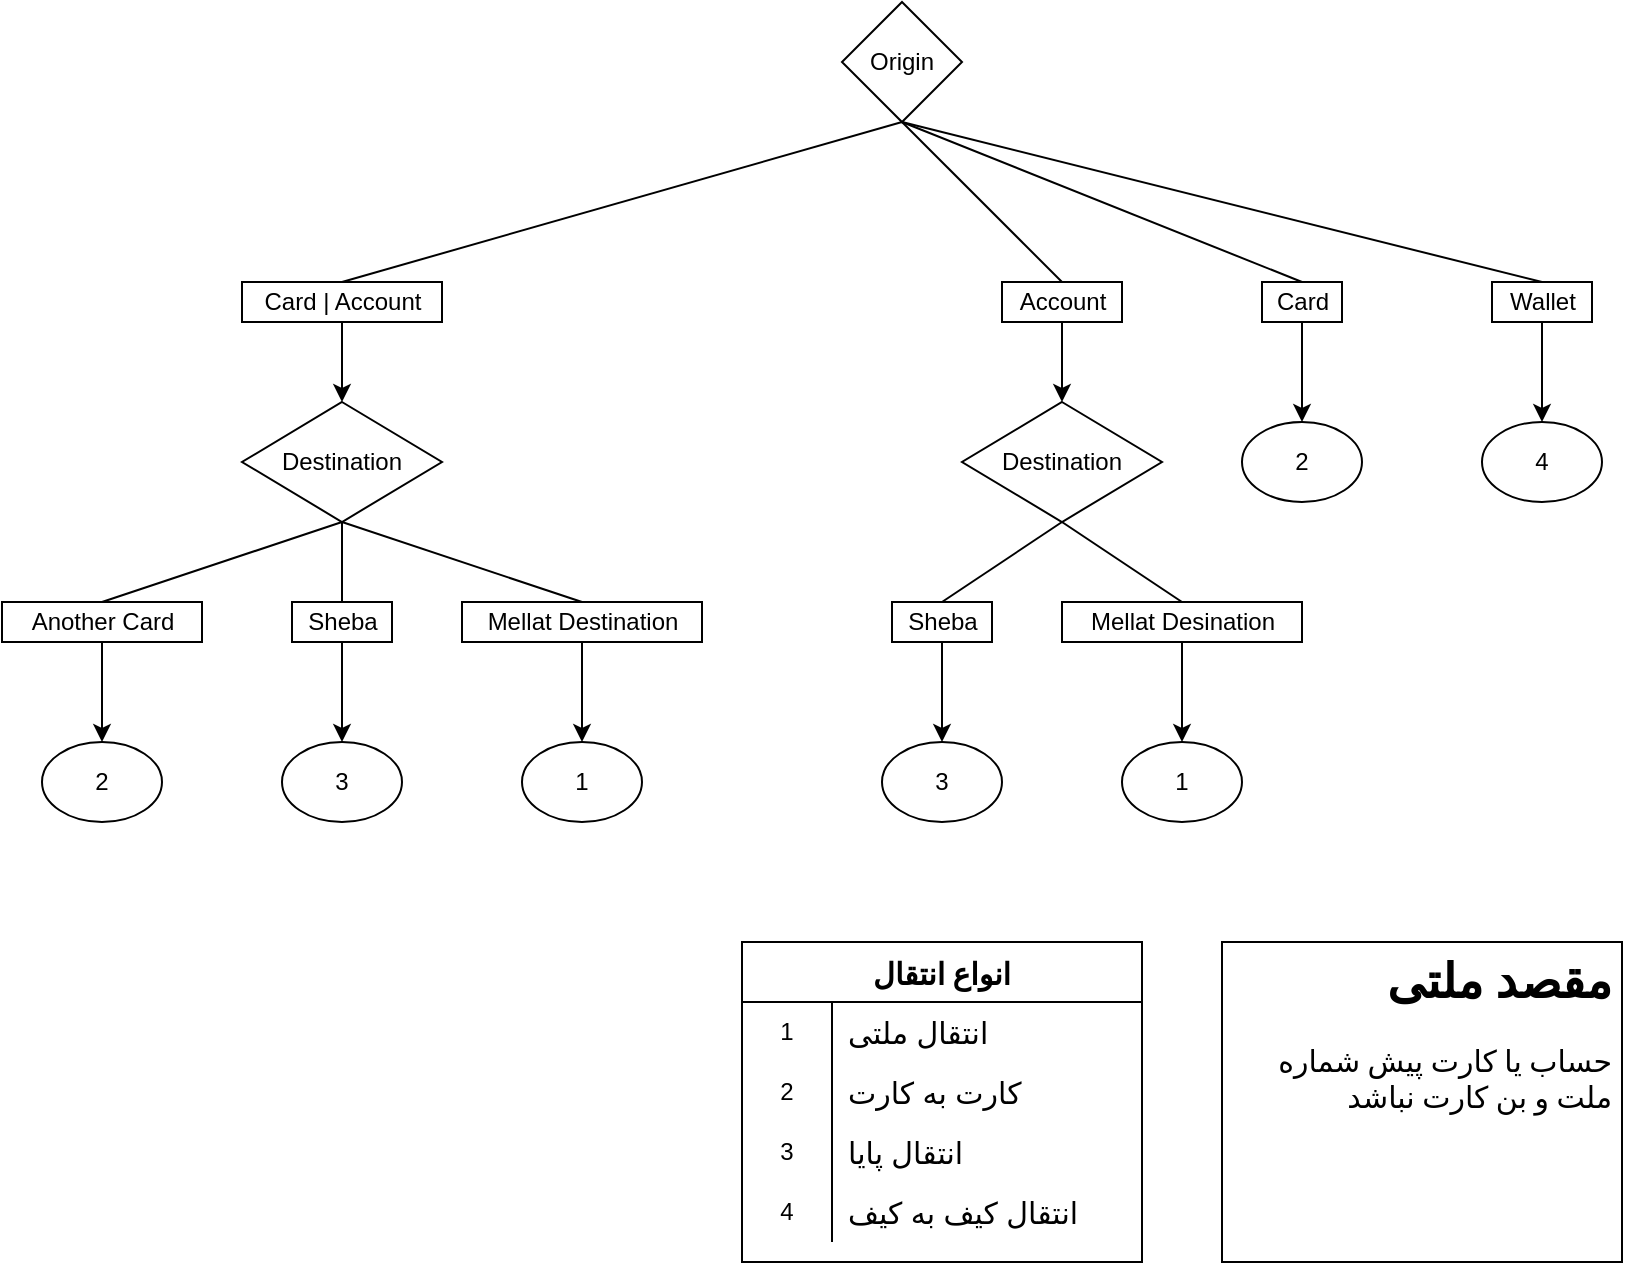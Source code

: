 <mxfile version="15.8.3" type="github">
  <diagram id="j2WRvLuPKxwcn-YbGfsp" name="Page-1">
    <mxGraphModel dx="1182" dy="732" grid="1" gridSize="10" guides="1" tooltips="1" connect="1" arrows="1" fold="1" page="1" pageScale="1" pageWidth="850" pageHeight="1100" math="0" shadow="0">
      <root>
        <mxCell id="0" />
        <mxCell id="1" parent="0" />
        <mxCell id="2CmBL4BmoFO5IgfqVhkc-2" value="Origin" style="rhombus;whiteSpace=wrap;html=1;fontSize=12;" parent="1" vertex="1">
          <mxGeometry x="450" y="50" width="60" height="60" as="geometry" />
        </mxCell>
        <mxCell id="2CmBL4BmoFO5IgfqVhkc-3" value="4" style="ellipse;whiteSpace=wrap;html=1;fontSize=12;" parent="1" vertex="1">
          <mxGeometry x="770" y="260" width="60" height="40" as="geometry" />
        </mxCell>
        <mxCell id="2CmBL4BmoFO5IgfqVhkc-5" value="2" style="ellipse;whiteSpace=wrap;html=1;fontSize=12;" parent="1" vertex="1">
          <mxGeometry x="650" y="260" width="60" height="40" as="geometry" />
        </mxCell>
        <mxCell id="2CmBL4BmoFO5IgfqVhkc-9" value="Destination" style="rhombus;whiteSpace=wrap;html=1;fontSize=12;" parent="1" vertex="1">
          <mxGeometry x="510" y="250" width="100" height="60" as="geometry" />
        </mxCell>
        <mxCell id="2CmBL4BmoFO5IgfqVhkc-10" value="1" style="ellipse;whiteSpace=wrap;html=1;fontSize=12;" parent="1" vertex="1">
          <mxGeometry x="590" y="420" width="60" height="40" as="geometry" />
        </mxCell>
        <mxCell id="2CmBL4BmoFO5IgfqVhkc-11" value="3" style="ellipse;whiteSpace=wrap;html=1;fontSize=12;" parent="1" vertex="1">
          <mxGeometry x="470" y="420" width="60" height="40" as="geometry" />
        </mxCell>
        <mxCell id="2CmBL4BmoFO5IgfqVhkc-12" value="Destination" style="rhombus;whiteSpace=wrap;html=1;fontSize=12;" parent="1" vertex="1">
          <mxGeometry x="150" y="250" width="100" height="60" as="geometry" />
        </mxCell>
        <mxCell id="2CmBL4BmoFO5IgfqVhkc-13" value="" style="endArrow=classic;html=1;fontSize=12;exitX=0.5;exitY=1;exitDx=0;exitDy=0;entryX=0.5;entryY=0;entryDx=0;entryDy=0;startArrow=none;" parent="1" source="dN_72-f_CMdYvBx1fxVc-7" target="2CmBL4BmoFO5IgfqVhkc-3" edge="1">
          <mxGeometry width="50" height="50" relative="1" as="geometry">
            <mxPoint x="400" y="400" as="sourcePoint" />
            <mxPoint x="450" y="350" as="targetPoint" />
          </mxGeometry>
        </mxCell>
        <mxCell id="2CmBL4BmoFO5IgfqVhkc-14" value="" style="endArrow=classic;html=1;fontSize=12;exitX=0.5;exitY=1;exitDx=0;exitDy=0;entryX=0.5;entryY=0;entryDx=0;entryDy=0;startArrow=none;" parent="1" source="dN_72-f_CMdYvBx1fxVc-6" target="2CmBL4BmoFO5IgfqVhkc-5" edge="1">
          <mxGeometry width="50" height="50" relative="1" as="geometry">
            <mxPoint x="400" y="400" as="sourcePoint" />
            <mxPoint x="450" y="350" as="targetPoint" />
          </mxGeometry>
        </mxCell>
        <mxCell id="2CmBL4BmoFO5IgfqVhkc-15" value="" style="endArrow=classic;html=1;fontSize=12;exitX=0.5;exitY=1;exitDx=0;exitDy=0;entryX=0.5;entryY=0;entryDx=0;entryDy=0;startArrow=none;" parent="1" source="dN_72-f_CMdYvBx1fxVc-8" target="2CmBL4BmoFO5IgfqVhkc-9" edge="1">
          <mxGeometry width="50" height="50" relative="1" as="geometry">
            <mxPoint x="400" y="400" as="sourcePoint" />
            <mxPoint x="420" y="210" as="targetPoint" />
          </mxGeometry>
        </mxCell>
        <mxCell id="2CmBL4BmoFO5IgfqVhkc-16" value="" style="endArrow=classic;html=1;fontSize=12;entryX=0.5;entryY=0;entryDx=0;entryDy=0;startArrow=none;" parent="1" source="dN_72-f_CMdYvBx1fxVc-9" target="2CmBL4BmoFO5IgfqVhkc-12" edge="1">
          <mxGeometry width="50" height="50" relative="1" as="geometry">
            <mxPoint x="480" y="110" as="sourcePoint" />
            <mxPoint x="450" y="350" as="targetPoint" />
          </mxGeometry>
        </mxCell>
        <mxCell id="2CmBL4BmoFO5IgfqVhkc-17" value="3" style="ellipse;whiteSpace=wrap;html=1;fontSize=12;" parent="1" vertex="1">
          <mxGeometry x="170" y="420" width="60" height="40" as="geometry" />
        </mxCell>
        <mxCell id="2CmBL4BmoFO5IgfqVhkc-18" value="1" style="ellipse;whiteSpace=wrap;html=1;fontSize=12;" parent="1" vertex="1">
          <mxGeometry x="290" y="420" width="60" height="40" as="geometry" />
        </mxCell>
        <mxCell id="2CmBL4BmoFO5IgfqVhkc-19" value="2" style="ellipse;whiteSpace=wrap;html=1;fontSize=12;" parent="1" vertex="1">
          <mxGeometry x="50" y="420" width="60" height="40" as="geometry" />
        </mxCell>
        <mxCell id="2CmBL4BmoFO5IgfqVhkc-20" value="" style="endArrow=classic;html=1;fontSize=12;exitX=0.5;exitY=1;exitDx=0;exitDy=0;entryX=0.5;entryY=0;entryDx=0;entryDy=0;startArrow=none;" parent="1" source="2CmBL4BmoFO5IgfqVhkc-40" target="2CmBL4BmoFO5IgfqVhkc-18" edge="1">
          <mxGeometry width="50" height="50" relative="1" as="geometry">
            <mxPoint x="240" y="290" as="sourcePoint" />
            <mxPoint x="290" y="240" as="targetPoint" />
          </mxGeometry>
        </mxCell>
        <mxCell id="2CmBL4BmoFO5IgfqVhkc-21" value="" style="endArrow=classic;html=1;fontSize=12;exitX=0.5;exitY=1;exitDx=0;exitDy=0;entryX=0.5;entryY=0;entryDx=0;entryDy=0;startArrow=none;" parent="1" source="2CmBL4BmoFO5IgfqVhkc-42" target="2CmBL4BmoFO5IgfqVhkc-17" edge="1">
          <mxGeometry width="50" height="50" relative="1" as="geometry">
            <mxPoint x="150" y="390" as="sourcePoint" />
            <mxPoint x="200" y="330" as="targetPoint" />
          </mxGeometry>
        </mxCell>
        <mxCell id="2CmBL4BmoFO5IgfqVhkc-22" value="" style="endArrow=classic;html=1;fontSize=12;entryX=0.5;entryY=0;entryDx=0;entryDy=0;exitX=0.5;exitY=1;exitDx=0;exitDy=0;startArrow=none;" parent="1" source="2CmBL4BmoFO5IgfqVhkc-35" target="2CmBL4BmoFO5IgfqVhkc-19" edge="1">
          <mxGeometry width="50" height="50" relative="1" as="geometry">
            <mxPoint x="420" y="420" as="sourcePoint" />
            <mxPoint x="470" y="370" as="targetPoint" />
          </mxGeometry>
        </mxCell>
        <mxCell id="2CmBL4BmoFO5IgfqVhkc-23" value="" style="endArrow=classic;html=1;fontSize=12;entryX=0.5;entryY=0;entryDx=0;entryDy=0;exitX=0.5;exitY=1;exitDx=0;exitDy=0;startArrow=none;" parent="1" source="dN_72-f_CMdYvBx1fxVc-2" target="2CmBL4BmoFO5IgfqVhkc-11" edge="1">
          <mxGeometry width="50" height="50" relative="1" as="geometry">
            <mxPoint x="430" y="430" as="sourcePoint" />
            <mxPoint x="480" y="380" as="targetPoint" />
          </mxGeometry>
        </mxCell>
        <mxCell id="2CmBL4BmoFO5IgfqVhkc-24" value="" style="endArrow=classic;html=1;fontSize=12;entryX=0.5;entryY=0;entryDx=0;entryDy=0;exitX=0.5;exitY=1;exitDx=0;exitDy=0;startArrow=none;" parent="1" source="dN_72-f_CMdYvBx1fxVc-4" target="2CmBL4BmoFO5IgfqVhkc-10" edge="1">
          <mxGeometry width="50" height="50" relative="1" as="geometry">
            <mxPoint x="560" y="270" as="sourcePoint" />
            <mxPoint x="490" y="390" as="targetPoint" />
          </mxGeometry>
        </mxCell>
        <mxCell id="2CmBL4BmoFO5IgfqVhkc-35" value="Another Card" style="text;html=1;resizable=0;autosize=1;align=center;verticalAlign=middle;points=[];fillColor=none;rounded=0;fontSize=12;strokeColor=#000000;" parent="1" vertex="1">
          <mxGeometry x="30" y="350" width="100" height="20" as="geometry" />
        </mxCell>
        <mxCell id="2CmBL4BmoFO5IgfqVhkc-36" value="" style="endArrow=none;html=1;fontSize=12;entryX=0.5;entryY=0;entryDx=0;entryDy=0;exitX=0.5;exitY=1;exitDx=0;exitDy=0;" parent="1" source="2CmBL4BmoFO5IgfqVhkc-12" target="2CmBL4BmoFO5IgfqVhkc-35" edge="1">
          <mxGeometry width="50" height="50" relative="1" as="geometry">
            <mxPoint x="200" y="270" as="sourcePoint" />
            <mxPoint x="80" y="340" as="targetPoint" />
          </mxGeometry>
        </mxCell>
        <mxCell id="2CmBL4BmoFO5IgfqVhkc-40" value="Mellat Destination" style="text;html=1;resizable=0;autosize=1;align=center;verticalAlign=middle;points=[];fillColor=none;rounded=0;fontSize=12;strokeColor=#000000;" parent="1" vertex="1">
          <mxGeometry x="260" y="350" width="120" height="20" as="geometry" />
        </mxCell>
        <mxCell id="2CmBL4BmoFO5IgfqVhkc-41" value="" style="endArrow=none;html=1;fontSize=12;exitX=0.5;exitY=1;exitDx=0;exitDy=0;entryX=0.5;entryY=0;entryDx=0;entryDy=0;" parent="1" source="2CmBL4BmoFO5IgfqVhkc-12" target="2CmBL4BmoFO5IgfqVhkc-40" edge="1">
          <mxGeometry width="50" height="50" relative="1" as="geometry">
            <mxPoint x="200" y="310" as="sourcePoint" />
            <mxPoint x="320" y="420" as="targetPoint" />
          </mxGeometry>
        </mxCell>
        <mxCell id="2CmBL4BmoFO5IgfqVhkc-42" value="Sheba" style="text;html=1;resizable=0;autosize=1;align=center;verticalAlign=middle;points=[];fillColor=none;rounded=0;fontSize=12;strokeColor=#000000;" parent="1" vertex="1">
          <mxGeometry x="175" y="350" width="50" height="20" as="geometry" />
        </mxCell>
        <mxCell id="2CmBL4BmoFO5IgfqVhkc-44" value="" style="endArrow=none;html=1;fontSize=12;exitX=0.5;exitY=1;exitDx=0;exitDy=0;entryX=0.5;entryY=0;entryDx=0;entryDy=0;" parent="1" source="2CmBL4BmoFO5IgfqVhkc-12" target="2CmBL4BmoFO5IgfqVhkc-42" edge="1">
          <mxGeometry width="50" height="50" relative="1" as="geometry">
            <mxPoint x="200" y="310" as="sourcePoint" />
            <mxPoint x="200" y="420" as="targetPoint" />
          </mxGeometry>
        </mxCell>
        <mxCell id="dN_72-f_CMdYvBx1fxVc-2" value="Sheba" style="text;html=1;resizable=0;autosize=1;align=center;verticalAlign=middle;points=[];fillColor=none;rounded=0;fontSize=12;strokeColor=#000000;" parent="1" vertex="1">
          <mxGeometry x="475" y="350" width="50" height="20" as="geometry" />
        </mxCell>
        <mxCell id="dN_72-f_CMdYvBx1fxVc-3" value="" style="endArrow=none;html=1;fontSize=12;entryX=0.5;entryY=0;entryDx=0;entryDy=0;exitX=0.5;exitY=1;exitDx=0;exitDy=0;" parent="1" source="2CmBL4BmoFO5IgfqVhkc-9" target="dN_72-f_CMdYvBx1fxVc-2" edge="1">
          <mxGeometry width="50" height="50" relative="1" as="geometry">
            <mxPoint x="560" y="310" as="sourcePoint" />
            <mxPoint x="500" y="420" as="targetPoint" />
          </mxGeometry>
        </mxCell>
        <mxCell id="dN_72-f_CMdYvBx1fxVc-4" value="Mellat Desination" style="text;html=1;resizable=0;autosize=1;align=center;verticalAlign=middle;points=[];fillColor=none;rounded=0;fontSize=12;strokeColor=#000000;" parent="1" vertex="1">
          <mxGeometry x="560" y="350" width="120" height="20" as="geometry" />
        </mxCell>
        <mxCell id="dN_72-f_CMdYvBx1fxVc-5" value="" style="endArrow=none;html=1;fontSize=12;entryX=0.5;entryY=0;entryDx=0;entryDy=0;exitX=0.5;exitY=1;exitDx=0;exitDy=0;" parent="1" source="2CmBL4BmoFO5IgfqVhkc-9" target="dN_72-f_CMdYvBx1fxVc-4" edge="1">
          <mxGeometry width="50" height="50" relative="1" as="geometry">
            <mxPoint x="560" y="310" as="sourcePoint" />
            <mxPoint x="620" y="420" as="targetPoint" />
          </mxGeometry>
        </mxCell>
        <mxCell id="dN_72-f_CMdYvBx1fxVc-9" value="Card | Account" style="text;html=1;resizable=0;autosize=1;align=center;verticalAlign=middle;points=[];fillColor=none;rounded=0;fontSize=12;strokeColor=#000000;" parent="1" vertex="1">
          <mxGeometry x="150" y="190" width="100" height="20" as="geometry" />
        </mxCell>
        <mxCell id="dN_72-f_CMdYvBx1fxVc-10" value="" style="endArrow=none;html=1;fontSize=12;entryX=0.5;entryY=0;entryDx=0;entryDy=0;" parent="1" target="dN_72-f_CMdYvBx1fxVc-9" edge="1">
          <mxGeometry width="50" height="50" relative="1" as="geometry">
            <mxPoint x="480" y="110" as="sourcePoint" />
            <mxPoint x="200" y="250" as="targetPoint" />
          </mxGeometry>
        </mxCell>
        <mxCell id="dN_72-f_CMdYvBx1fxVc-8" value="Account" style="text;html=1;resizable=0;autosize=1;align=center;verticalAlign=middle;points=[];fillColor=none;rounded=0;fontSize=12;strokeColor=#000000;" parent="1" vertex="1">
          <mxGeometry x="530" y="190" width="60" height="20" as="geometry" />
        </mxCell>
        <mxCell id="dN_72-f_CMdYvBx1fxVc-11" value="" style="endArrow=none;html=1;fontSize=12;exitX=0.5;exitY=1;exitDx=0;exitDy=0;entryX=0.5;entryY=0;entryDx=0;entryDy=0;" parent="1" source="2CmBL4BmoFO5IgfqVhkc-2" target="dN_72-f_CMdYvBx1fxVc-8" edge="1">
          <mxGeometry width="50" height="50" relative="1" as="geometry">
            <mxPoint x="480" y="110" as="sourcePoint" />
            <mxPoint x="560" y="250" as="targetPoint" />
          </mxGeometry>
        </mxCell>
        <mxCell id="dN_72-f_CMdYvBx1fxVc-7" value="Wallet" style="text;html=1;resizable=0;autosize=1;align=center;verticalAlign=middle;points=[];fillColor=none;rounded=0;fontSize=12;strokeColor=#000000;" parent="1" vertex="1">
          <mxGeometry x="775" y="190" width="50" height="20" as="geometry" />
        </mxCell>
        <mxCell id="dN_72-f_CMdYvBx1fxVc-12" value="" style="endArrow=none;html=1;fontSize=12;exitX=0.5;exitY=1;exitDx=0;exitDy=0;entryX=0.5;entryY=0;entryDx=0;entryDy=0;" parent="1" source="2CmBL4BmoFO5IgfqVhkc-2" target="dN_72-f_CMdYvBx1fxVc-7" edge="1">
          <mxGeometry width="50" height="50" relative="1" as="geometry">
            <mxPoint x="480" y="110" as="sourcePoint" />
            <mxPoint x="800" y="260" as="targetPoint" />
          </mxGeometry>
        </mxCell>
        <mxCell id="dN_72-f_CMdYvBx1fxVc-6" value="Card" style="text;html=1;resizable=0;autosize=1;align=center;verticalAlign=middle;points=[];fillColor=none;rounded=0;fontSize=12;strokeColor=#000000;" parent="1" vertex="1">
          <mxGeometry x="660" y="190" width="40" height="20" as="geometry" />
        </mxCell>
        <mxCell id="dN_72-f_CMdYvBx1fxVc-13" value="" style="endArrow=none;html=1;fontSize=12;exitX=0.5;exitY=1;exitDx=0;exitDy=0;entryX=0.5;entryY=0;entryDx=0;entryDy=0;" parent="1" source="2CmBL4BmoFO5IgfqVhkc-2" target="dN_72-f_CMdYvBx1fxVc-6" edge="1">
          <mxGeometry width="50" height="50" relative="1" as="geometry">
            <mxPoint x="480" y="110" as="sourcePoint" />
            <mxPoint x="680" y="260" as="targetPoint" />
          </mxGeometry>
        </mxCell>
        <mxCell id="9VN3aDH7O9fTKR7BMBrO-1" value="&lt;h1&gt;مقصد ملتی&lt;/h1&gt;&lt;p&gt;&lt;font style=&quot;font-size: 15px&quot;&gt;حساب یا کارت پیش شماره ملت و بن کارت نباشد&lt;/font&gt;&lt;/p&gt;" style="text;html=1;fillColor=none;spacing=5;spacingTop=-20;whiteSpace=wrap;overflow=hidden;rounded=0;align=right;fontFamily=Comic Sans MS;strokeColor=#000000;" parent="1" vertex="1">
          <mxGeometry x="640" y="520" width="200" height="160" as="geometry" />
        </mxCell>
        <mxCell id="9VN3aDH7O9fTKR7BMBrO-2" value="انواع انتقال" style="shape=table;startSize=30;container=1;collapsible=0;childLayout=tableLayout;fixedRows=1;rowLines=0;fontStyle=1;align=center;pointerEvents=1;fontSize=15;fontFamily=Comic Sans MS;" parent="1" vertex="1">
          <mxGeometry x="400" y="520" width="200" height="160" as="geometry" />
        </mxCell>
        <mxCell id="9VN3aDH7O9fTKR7BMBrO-6" value="" style="shape=partialRectangle;html=1;whiteSpace=wrap;collapsible=0;dropTarget=0;pointerEvents=1;fillColor=none;top=0;left=0;bottom=0;right=0;points=[[0,0.5],[1,0.5]];portConstraint=eastwest;" parent="9VN3aDH7O9fTKR7BMBrO-2" vertex="1">
          <mxGeometry y="30" width="200" height="30" as="geometry" />
        </mxCell>
        <mxCell id="9VN3aDH7O9fTKR7BMBrO-7" value="1" style="shape=partialRectangle;html=1;whiteSpace=wrap;connectable=0;fillColor=none;top=0;left=0;bottom=0;right=0;overflow=hidden;pointerEvents=1;align=center;" parent="9VN3aDH7O9fTKR7BMBrO-6" vertex="1">
          <mxGeometry width="45" height="30" as="geometry" />
        </mxCell>
        <mxCell id="9VN3aDH7O9fTKR7BMBrO-8" value="انتقال ملتی" style="shape=partialRectangle;html=1;whiteSpace=wrap;connectable=0;fillColor=none;top=0;left=0;bottom=0;right=0;align=left;spacingLeft=6;overflow=hidden;pointerEvents=1;fontSize=15;" parent="9VN3aDH7O9fTKR7BMBrO-6" vertex="1">
          <mxGeometry x="45" width="155" height="30" as="geometry" />
        </mxCell>
        <mxCell id="9VN3aDH7O9fTKR7BMBrO-15" value="" style="shape=partialRectangle;html=1;whiteSpace=wrap;collapsible=0;dropTarget=0;pointerEvents=1;fillColor=none;top=0;left=0;bottom=0;right=0;points=[[0,0.5],[1,0.5]];portConstraint=eastwest;" parent="9VN3aDH7O9fTKR7BMBrO-2" vertex="1">
          <mxGeometry y="60" width="200" height="30" as="geometry" />
        </mxCell>
        <mxCell id="9VN3aDH7O9fTKR7BMBrO-16" value="2" style="shape=partialRectangle;html=1;whiteSpace=wrap;connectable=0;fillColor=none;top=0;left=0;bottom=0;right=0;overflow=hidden;pointerEvents=1;" parent="9VN3aDH7O9fTKR7BMBrO-15" vertex="1">
          <mxGeometry width="45" height="30" as="geometry" />
        </mxCell>
        <mxCell id="9VN3aDH7O9fTKR7BMBrO-17" value="کارت به کارت" style="shape=partialRectangle;html=1;whiteSpace=wrap;connectable=0;fillColor=none;top=0;left=0;bottom=0;right=0;align=left;spacingLeft=6;overflow=hidden;pointerEvents=1;fontSize=15;" parent="9VN3aDH7O9fTKR7BMBrO-15" vertex="1">
          <mxGeometry x="45" width="155" height="30" as="geometry" />
        </mxCell>
        <mxCell id="9VN3aDH7O9fTKR7BMBrO-18" value="" style="shape=partialRectangle;html=1;whiteSpace=wrap;collapsible=0;dropTarget=0;pointerEvents=1;fillColor=none;top=0;left=0;bottom=0;right=0;points=[[0,0.5],[1,0.5]];portConstraint=eastwest;" parent="9VN3aDH7O9fTKR7BMBrO-2" vertex="1">
          <mxGeometry y="90" width="200" height="30" as="geometry" />
        </mxCell>
        <mxCell id="9VN3aDH7O9fTKR7BMBrO-19" value="3" style="shape=partialRectangle;html=1;whiteSpace=wrap;connectable=0;fillColor=none;top=0;left=0;bottom=0;right=0;overflow=hidden;pointerEvents=1;" parent="9VN3aDH7O9fTKR7BMBrO-18" vertex="1">
          <mxGeometry width="45" height="30" as="geometry" />
        </mxCell>
        <mxCell id="9VN3aDH7O9fTKR7BMBrO-20" value="انتقال پایا" style="shape=partialRectangle;html=1;whiteSpace=wrap;connectable=0;fillColor=none;top=0;left=0;bottom=0;right=0;align=left;spacingLeft=6;overflow=hidden;pointerEvents=1;fontSize=15;" parent="9VN3aDH7O9fTKR7BMBrO-18" vertex="1">
          <mxGeometry x="45" width="155" height="30" as="geometry" />
        </mxCell>
        <mxCell id="9VN3aDH7O9fTKR7BMBrO-21" value="" style="shape=partialRectangle;html=1;whiteSpace=wrap;collapsible=0;dropTarget=0;pointerEvents=1;fillColor=none;top=0;left=0;bottom=0;right=0;points=[[0,0.5],[1,0.5]];portConstraint=eastwest;" parent="9VN3aDH7O9fTKR7BMBrO-2" vertex="1">
          <mxGeometry y="120" width="200" height="30" as="geometry" />
        </mxCell>
        <mxCell id="9VN3aDH7O9fTKR7BMBrO-22" value="4" style="shape=partialRectangle;html=1;whiteSpace=wrap;connectable=0;fillColor=none;top=0;left=0;bottom=0;right=0;overflow=hidden;pointerEvents=1;" parent="9VN3aDH7O9fTKR7BMBrO-21" vertex="1">
          <mxGeometry width="45" height="30" as="geometry" />
        </mxCell>
        <mxCell id="9VN3aDH7O9fTKR7BMBrO-23" value="انتقال کیف به کیف" style="shape=partialRectangle;html=1;whiteSpace=wrap;connectable=0;fillColor=none;top=0;left=0;bottom=0;right=0;align=left;spacingLeft=6;overflow=hidden;pointerEvents=1;fontSize=15;" parent="9VN3aDH7O9fTKR7BMBrO-21" vertex="1">
          <mxGeometry x="45" width="155" height="30" as="geometry" />
        </mxCell>
      </root>
    </mxGraphModel>
  </diagram>
</mxfile>
